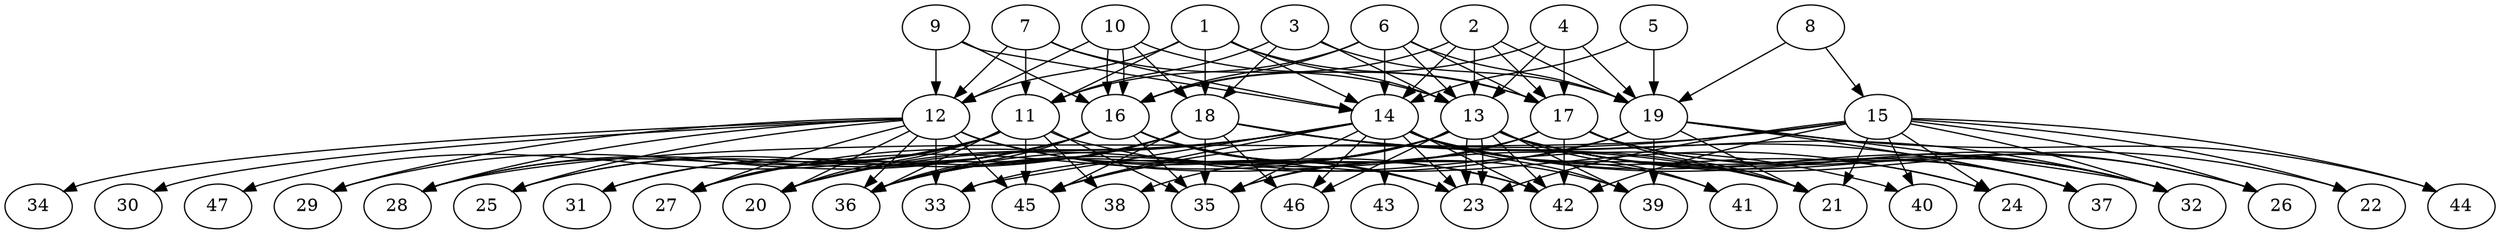 // DAG (tier=3-complex, mode=compute, n=47, ccr=0.454, fat=0.847, density=0.724, regular=0.233, jump=0.274, mindata=1048576, maxdata=16777216)
// DAG automatically generated by daggen at Sun Aug 24 16:33:34 2025
// /home/ermia/Project/Environments/daggen/bin/daggen --dot --ccr 0.454 --fat 0.847 --regular 0.233 --density 0.724 --jump 0.274 --mindata 1048576 --maxdata 16777216 -n 47 
digraph G {
  1 [size="49018894707721240576", alpha="0.12", expect_size="24509447353860620288"]
  1 -> 11 [size ="107151682961408"]
  1 -> 12 [size ="107151682961408"]
  1 -> 13 [size ="107151682961408"]
  1 -> 14 [size ="107151682961408"]
  1 -> 17 [size ="107151682961408"]
  1 -> 18 [size ="107151682961408"]
  2 [size="1084005029495000", alpha="0.11", expect_size="542002514747500"]
  2 -> 13 [size ="24243077120000"]
  2 -> 14 [size ="24243077120000"]
  2 -> 16 [size ="24243077120000"]
  2 -> 17 [size ="24243077120000"]
  2 -> 19 [size ="24243077120000"]
  3 [size="4035742662142415863808", alpha="0.10", expect_size="2017871331071207931904"]
  3 -> 11 [size ="2027864648056832"]
  3 -> 13 [size ="2027864648056832"]
  3 -> 18 [size ="2027864648056832"]
  3 -> 19 [size ="2027864648056832"]
  4 [size="2678086028545580544", alpha="0.04", expect_size="1339043014272790272"]
  4 -> 13 [size ="1680775263027200"]
  4 -> 16 [size ="1680775263027200"]
  4 -> 17 [size ="1680775263027200"]
  4 -> 19 [size ="1680775263027200"]
  5 [size="658491027362315", alpha="0.06", expect_size="329245513681157"]
  5 -> 14 [size ="22205727506432"]
  5 -> 19 [size ="22205727506432"]
  6 [size="12906546072623078", alpha="0.10", expect_size="6453273036311539"]
  6 -> 11 [size ="10335603916800"]
  6 -> 13 [size ="10335603916800"]
  6 -> 14 [size ="10335603916800"]
  6 -> 16 [size ="10335603916800"]
  6 -> 17 [size ="10335603916800"]
  6 -> 19 [size ="10335603916800"]
  7 [size="1368825992039700103168", alpha="0.01", expect_size="684412996019850051584"]
  7 -> 11 [size ="986254086766592"]
  7 -> 12 [size ="986254086766592"]
  7 -> 13 [size ="986254086766592"]
  7 -> 14 [size ="986254086766592"]
  8 [size="1631323660938079371264", alpha="0.17", expect_size="815661830469039685632"]
  8 -> 15 [size ="1108621790281728"]
  8 -> 19 [size ="1108621790281728"]
  9 [size="55259090364565520", alpha="0.04", expect_size="27629545182282760"]
  9 -> 12 [size ="78496239976448"]
  9 -> 14 [size ="78496239976448"]
  9 -> 16 [size ="78496239976448"]
  10 [size="2567949055787068817408", alpha="0.15", expect_size="1283974527893534408704"]
  10 -> 12 [size ="1500194571026432"]
  10 -> 16 [size ="1500194571026432"]
  10 -> 16 [size ="1500194571026432"]
  10 -> 17 [size ="1500194571026432"]
  10 -> 18 [size ="1500194571026432"]
  11 [size="169545772247810048000", alpha="0.03", expect_size="84772886123905024000"]
  11 -> 20 [size ="245065003827200"]
  11 -> 27 [size ="245065003827200"]
  11 -> 28 [size ="245065003827200"]
  11 -> 31 [size ="245065003827200"]
  11 -> 35 [size ="245065003827200"]
  11 -> 36 [size ="245065003827200"]
  11 -> 38 [size ="245065003827200"]
  11 -> 40 [size ="245065003827200"]
  11 -> 45 [size ="245065003827200"]
  11 -> 47 [size ="245065003827200"]
  12 [size="31117080583853884", alpha="0.10", expect_size="15558540291926942"]
  12 -> 20 [size ="542657784840192"]
  12 -> 21 [size ="542657784840192"]
  12 -> 23 [size ="542657784840192"]
  12 -> 25 [size ="542657784840192"]
  12 -> 27 [size ="542657784840192"]
  12 -> 28 [size ="542657784840192"]
  12 -> 29 [size ="542657784840192"]
  12 -> 30 [size ="542657784840192"]
  12 -> 33 [size ="542657784840192"]
  12 -> 34 [size ="542657784840192"]
  12 -> 36 [size ="542657784840192"]
  12 -> 42 [size ="542657784840192"]
  12 -> 45 [size ="542657784840192"]
  13 [size="8973854458475658", alpha="0.05", expect_size="4486927229237829"]
  13 -> 22 [size ="221365038743552"]
  13 -> 23 [size ="221365038743552"]
  13 -> 23 [size ="221365038743552"]
  13 -> 26 [size ="221365038743552"]
  13 -> 27 [size ="221365038743552"]
  13 -> 32 [size ="221365038743552"]
  13 -> 33 [size ="221365038743552"]
  13 -> 36 [size ="221365038743552"]
  13 -> 37 [size ="221365038743552"]
  13 -> 38 [size ="221365038743552"]
  13 -> 39 [size ="221365038743552"]
  13 -> 41 [size ="221365038743552"]
  13 -> 42 [size ="221365038743552"]
  13 -> 45 [size ="221365038743552"]
  13 -> 46 [size ="221365038743552"]
  14 [size="71020254976576144", alpha="0.13", expect_size="35510127488288072"]
  14 -> 20 [size ="2219753930227712"]
  14 -> 21 [size ="2219753930227712"]
  14 -> 23 [size ="2219753930227712"]
  14 -> 24 [size ="2219753930227712"]
  14 -> 26 [size ="2219753930227712"]
  14 -> 27 [size ="2219753930227712"]
  14 -> 32 [size ="2219753930227712"]
  14 -> 33 [size ="2219753930227712"]
  14 -> 35 [size ="2219753930227712"]
  14 -> 36 [size ="2219753930227712"]
  14 -> 39 [size ="2219753930227712"]
  14 -> 41 [size ="2219753930227712"]
  14 -> 42 [size ="2219753930227712"]
  14 -> 43 [size ="2219753930227712"]
  14 -> 45 [size ="2219753930227712"]
  14 -> 46 [size ="2219753930227712"]
  15 [size="34166430189661020", alpha="0.13", expect_size="17083215094830510"]
  15 -> 21 [size ="2202593581334528"]
  15 -> 22 [size ="2202593581334528"]
  15 -> 23 [size ="2202593581334528"]
  15 -> 24 [size ="2202593581334528"]
  15 -> 26 [size ="2202593581334528"]
  15 -> 28 [size ="2202593581334528"]
  15 -> 32 [size ="2202593581334528"]
  15 -> 40 [size ="2202593581334528"]
  15 -> 42 [size ="2202593581334528"]
  15 -> 44 [size ="2202593581334528"]
  15 -> 45 [size ="2202593581334528"]
  16 [size="1084406985790050009088", alpha="0.14", expect_size="542203492895025004544"]
  16 -> 23 [size ="844406416474112"]
  16 -> 24 [size ="844406416474112"]
  16 -> 25 [size ="844406416474112"]
  16 -> 27 [size ="844406416474112"]
  16 -> 28 [size ="844406416474112"]
  16 -> 29 [size ="844406416474112"]
  16 -> 35 [size ="844406416474112"]
  16 -> 36 [size ="844406416474112"]
  16 -> 39 [size ="844406416474112"]
  16 -> 42 [size ="844406416474112"]
  17 [size="71962003405085728", alpha="0.10", expect_size="35981001702542864"]
  17 -> 21 [size ="1159335287717888"]
  17 -> 32 [size ="1159335287717888"]
  17 -> 35 [size ="1159335287717888"]
  17 -> 36 [size ="1159335287717888"]
  17 -> 37 [size ="1159335287717888"]
  17 -> 42 [size ="1159335287717888"]
  18 [size="2229706312412076965888", alpha="0.01", expect_size="1114853156206038482944"]
  18 -> 20 [size ="1365384900902912"]
  18 -> 21 [size ="1365384900902912"]
  18 -> 25 [size ="1365384900902912"]
  18 -> 31 [size ="1365384900902912"]
  18 -> 32 [size ="1365384900902912"]
  18 -> 35 [size ="1365384900902912"]
  18 -> 36 [size ="1365384900902912"]
  18 -> 37 [size ="1365384900902912"]
  18 -> 45 [size ="1365384900902912"]
  18 -> 46 [size ="1365384900902912"]
  19 [size="34809984924065728", alpha="0.02", expect_size="17404992462032864"]
  19 -> 20 [size ="968506946355200"]
  19 -> 21 [size ="968506946355200"]
  19 -> 32 [size ="968506946355200"]
  19 -> 35 [size ="968506946355200"]
  19 -> 37 [size ="968506946355200"]
  19 -> 39 [size ="968506946355200"]
  19 -> 44 [size ="968506946355200"]
  20 [size="14422800508235594", alpha="0.13", expect_size="7211400254117797"]
  21 [size="15067173190549635072", alpha="0.02", expect_size="7533586595274817536"]
  22 [size="3163385382706546688", alpha="0.16", expect_size="1581692691353273344"]
  23 [size="47132502246600696", alpha="0.08", expect_size="23566251123300348"]
  24 [size="4173554731744606814208", alpha="0.13", expect_size="2086777365872303407104"]
  25 [size="3870626600590390591488", alpha="0.14", expect_size="1935313300295195295744"]
  26 [size="1456666775742490880", alpha="0.06", expect_size="728333387871245440"]
  27 [size="5434613684039344128", alpha="0.06", expect_size="2717306842019672064"]
  28 [size="517227804681836691456", alpha="0.11", expect_size="258613902340918345728"]
  29 [size="16223075385953676", alpha="0.02", expect_size="8111537692976838"]
  30 [size="19221412053985640", alpha="0.07", expect_size="9610706026992820"]
  31 [size="34052624389762368", alpha="0.14", expect_size="17026312194881184"]
  32 [size="14873346722361482", alpha="0.05", expect_size="7436673361180741"]
  33 [size="65260560866248256", alpha="0.11", expect_size="32630280433124128"]
  34 [size="4190156499243188224", alpha="0.17", expect_size="2095078249621594112"]
  35 [size="15847492714935312", alpha="0.01", expect_size="7923746357467656"]
  36 [size="36857270703800768", alpha="0.09", expect_size="18428635351900384"]
  37 [size="36620774485891720", alpha="0.09", expect_size="18310387242945860"]
  38 [size="22764507148401020", alpha="0.05", expect_size="11382253574200510"]
  39 [size="53597718062886616", alpha="0.01", expect_size="26798859031443308"]
  40 [size="12295738251547098", alpha="0.06", expect_size="6147869125773549"]
  41 [size="31580168917083400", alpha="0.15", expect_size="15790084458541700"]
  42 [size="3777041243478540800", alpha="0.10", expect_size="1888520621739270400"]
  43 [size="72991880198679472", alpha="0.19", expect_size="36495940099339736"]
  44 [size="2136656169183475662848", alpha="0.13", expect_size="1068328084591737831424"]
  45 [size="17838063938049320", alpha="0.17", expect_size="8919031969024660"]
  46 [size="1071713263956608384", alpha="0.03", expect_size="535856631978304192"]
  47 [size="7570456939634119", alpha="0.18", expect_size="3785228469817059"]
}